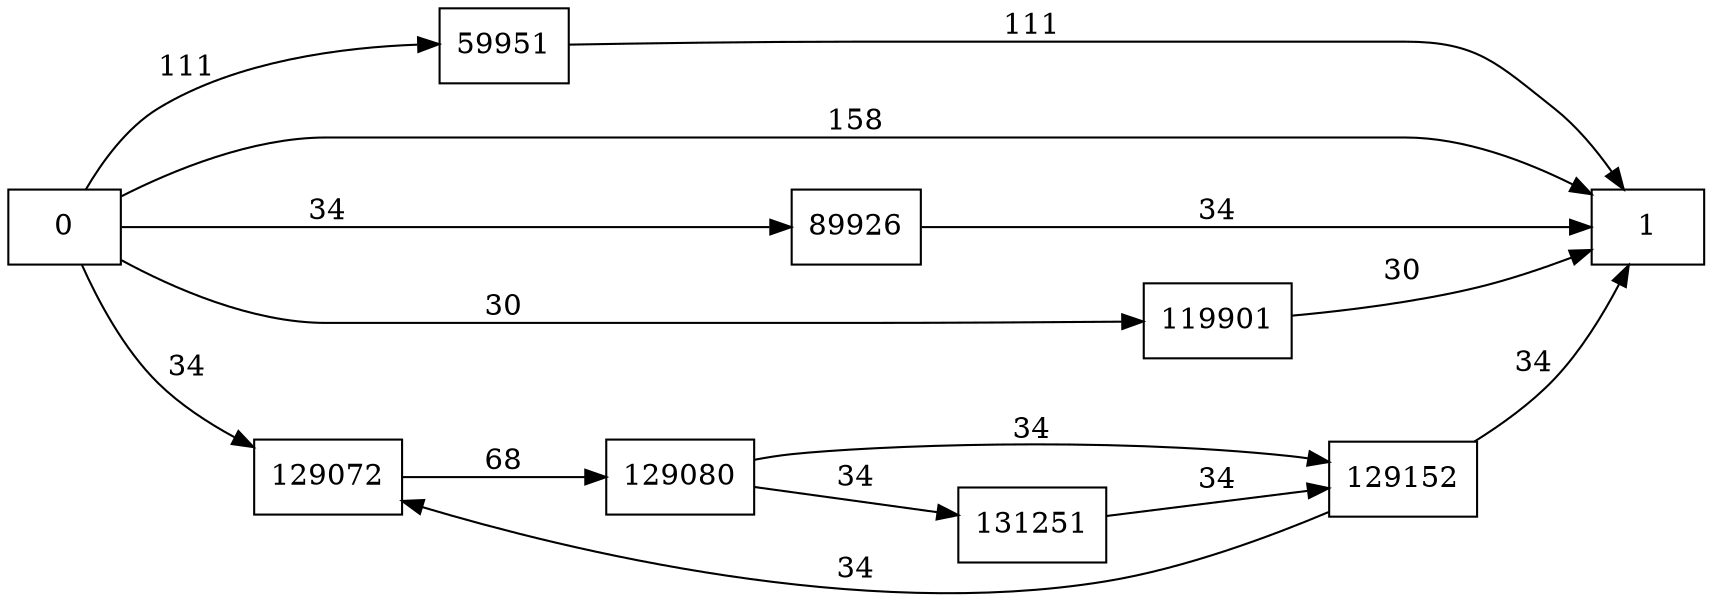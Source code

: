digraph {
	graph [rankdir=LR]
	node [shape=rectangle]
	59951 -> 1 [label=111]
	89926 -> 1 [label=34]
	119901 -> 1 [label=30]
	129072 -> 129080 [label=68]
	129080 -> 129152 [label=34]
	129080 -> 131251 [label=34]
	129152 -> 129072 [label=34]
	129152 -> 1 [label=34]
	131251 -> 129152 [label=34]
	0 -> 1 [label=158]
	0 -> 59951 [label=111]
	0 -> 89926 [label=34]
	0 -> 119901 [label=30]
	0 -> 129072 [label=34]
}
